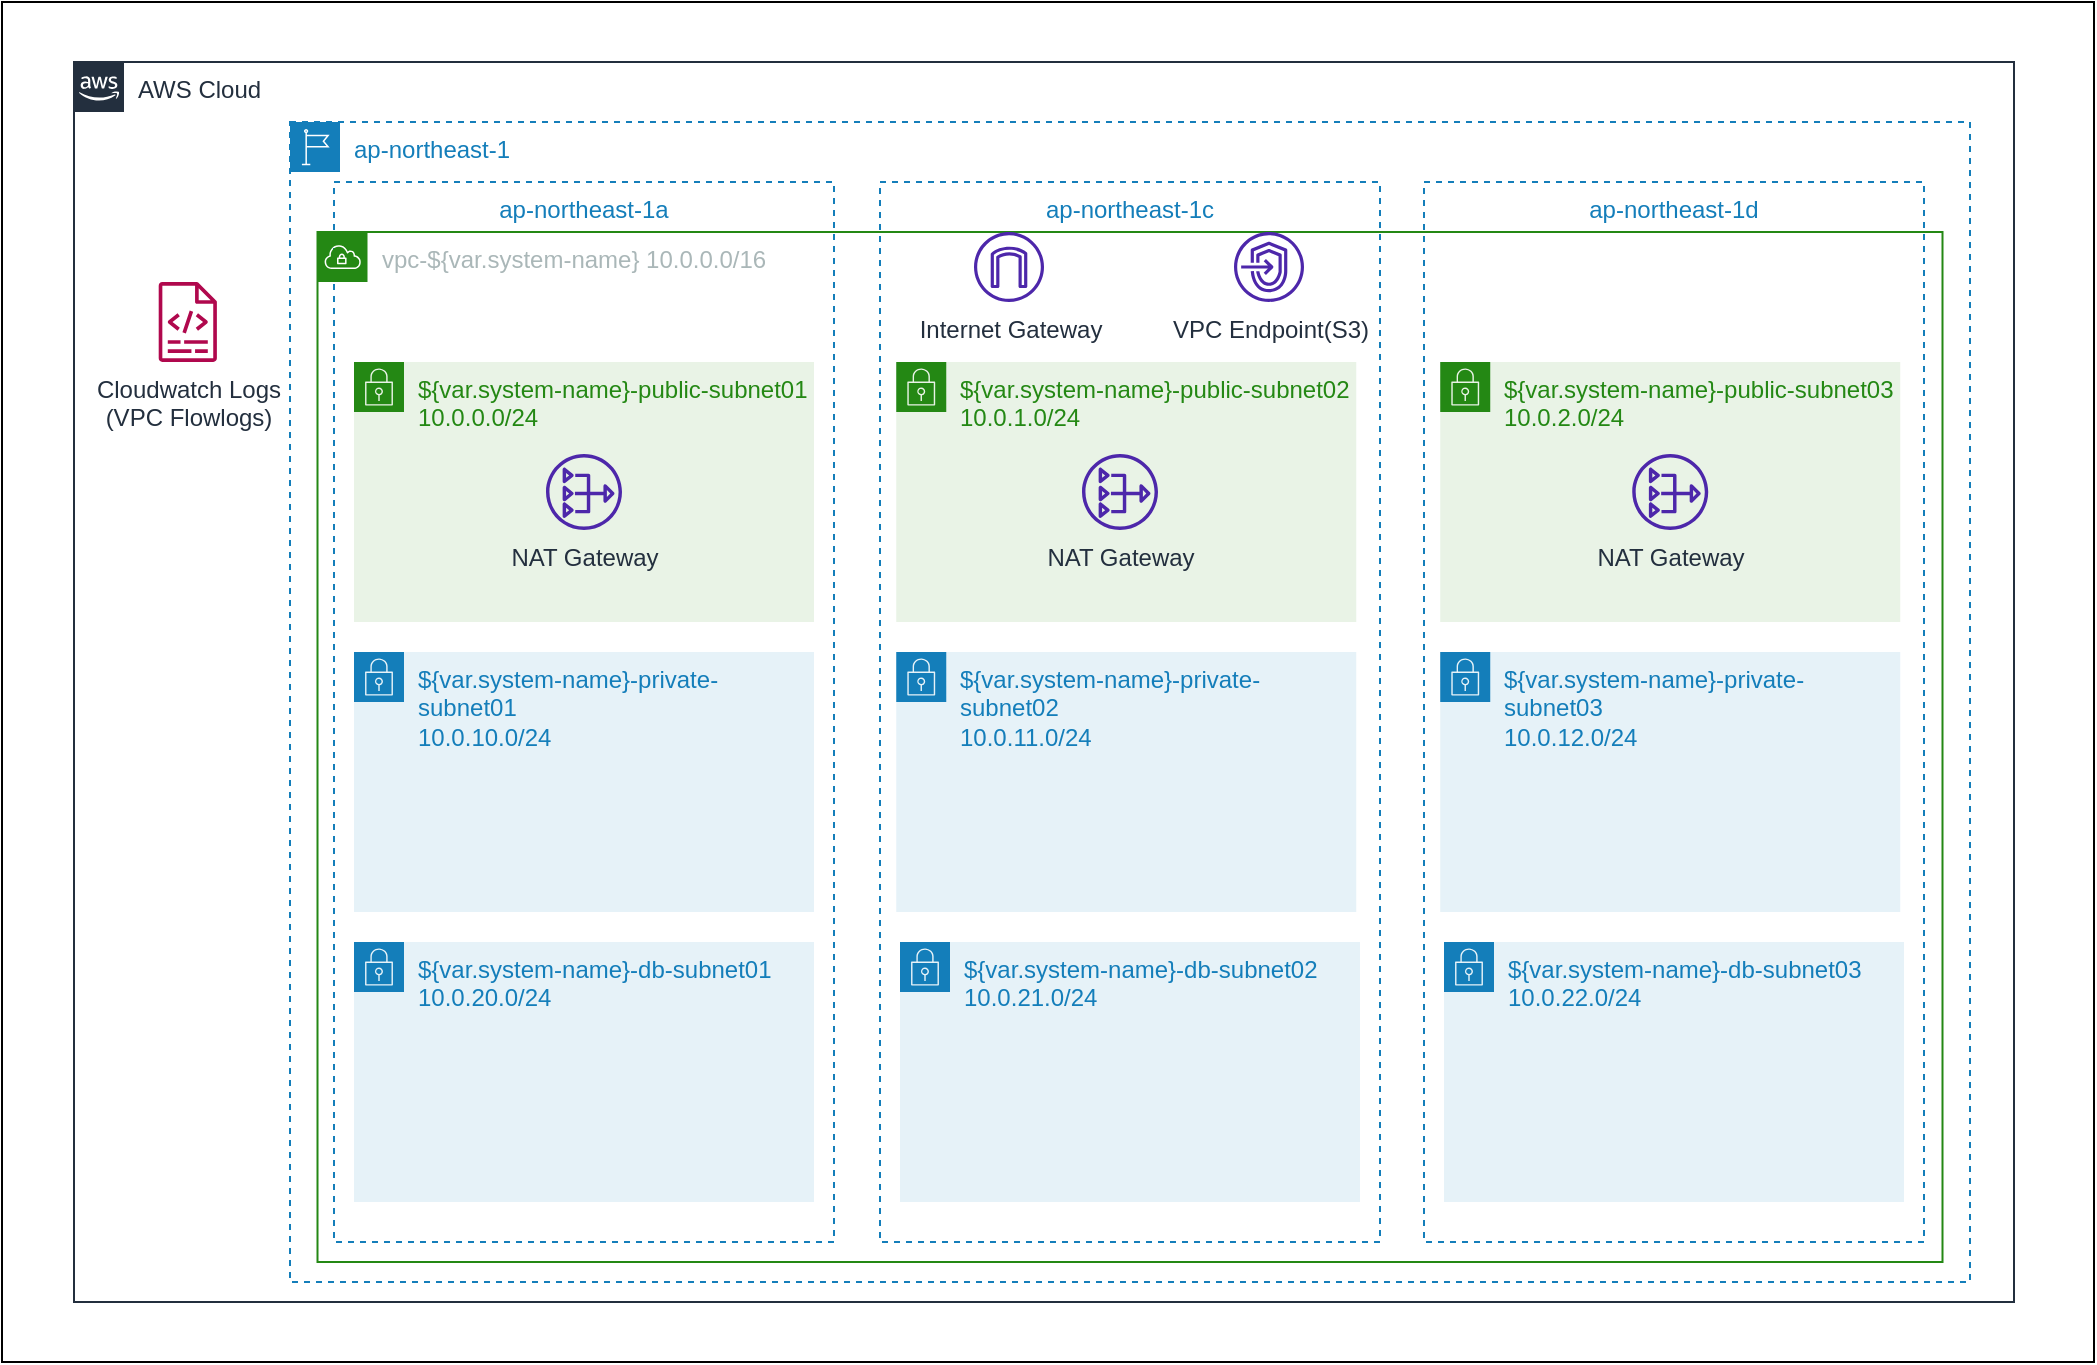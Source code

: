 <mxfile version="17.5.0" type="device"><diagram id="4NWCGA0mBt6hLFfbs0sy" name="Page-1"><mxGraphModel dx="1422" dy="705" grid="1" gridSize="10" guides="1" tooltips="1" connect="1" arrows="1" fold="1" page="1" pageScale="1" pageWidth="827" pageHeight="1169" math="0" shadow="0"><root><mxCell id="0"/><mxCell id="1" parent="0"/><mxCell id="_heMushaDNBs8quzeNvG-19" value="" style="rounded=0;whiteSpace=wrap;html=1;" parent="1" vertex="1"><mxGeometry x="44" y="40" width="1046" height="680" as="geometry"/></mxCell><mxCell id="vHOkfMocXVd43fNa7QPl-1" value="AWS Cloud" style="points=[[0,0],[0.25,0],[0.5,0],[0.75,0],[1,0],[1,0.25],[1,0.5],[1,0.75],[1,1],[0.75,1],[0.5,1],[0.25,1],[0,1],[0,0.75],[0,0.5],[0,0.25]];outlineConnect=0;gradientColor=none;html=1;whiteSpace=wrap;fontSize=12;fontStyle=0;container=1;pointerEvents=0;collapsible=0;recursiveResize=0;shape=mxgraph.aws4.group;grIcon=mxgraph.aws4.group_aws_cloud_alt;strokeColor=#232F3E;fillColor=none;verticalAlign=top;align=left;spacingLeft=30;fontColor=#232F3E;dashed=0;" parent="1" vertex="1"><mxGeometry x="80" y="70" width="970" height="620" as="geometry"/></mxCell><mxCell id="vHOkfMocXVd43fNa7QPl-2" value="ap-northeast-1" style="points=[[0,0],[0.25,0],[0.5,0],[0.75,0],[1,0],[1,0.25],[1,0.5],[1,0.75],[1,1],[0.75,1],[0.5,1],[0.25,1],[0,1],[0,0.75],[0,0.5],[0,0.25]];outlineConnect=0;gradientColor=none;html=1;whiteSpace=wrap;fontSize=12;fontStyle=0;container=1;pointerEvents=0;collapsible=0;recursiveResize=0;shape=mxgraph.aws4.group;grIcon=mxgraph.aws4.group_region;strokeColor=#147EBA;fillColor=none;verticalAlign=top;align=left;spacingLeft=30;fontColor=#147EBA;dashed=1;" parent="vHOkfMocXVd43fNa7QPl-1" vertex="1"><mxGeometry x="108" y="30" width="840" height="580" as="geometry"/></mxCell><mxCell id="vHOkfMocXVd43fNa7QPl-3" value="ap-northeast-1a" style="fillColor=none;strokeColor=#147EBA;dashed=1;verticalAlign=top;fontStyle=0;fontColor=#147EBA;" parent="vHOkfMocXVd43fNa7QPl-2" vertex="1"><mxGeometry x="22" y="30" width="250" height="530" as="geometry"/></mxCell><mxCell id="vHOkfMocXVd43fNa7QPl-4" value="ap-northeast-1c" style="fillColor=none;strokeColor=#147EBA;dashed=1;verticalAlign=top;fontStyle=0;fontColor=#147EBA;" parent="vHOkfMocXVd43fNa7QPl-2" vertex="1"><mxGeometry x="295" y="30" width="250" height="530" as="geometry"/></mxCell><mxCell id="vHOkfMocXVd43fNa7QPl-5" value="ap-northeast-1d" style="fillColor=none;strokeColor=#147EBA;dashed=1;verticalAlign=top;fontStyle=0;fontColor=#147EBA;" parent="vHOkfMocXVd43fNa7QPl-2" vertex="1"><mxGeometry x="567" y="30" width="250" height="530" as="geometry"/></mxCell><mxCell id="_heMushaDNBs8quzeNvG-1" value="vpc-${var.system-name} 10.0.0.0/16" style="points=[[0,0],[0.25,0],[0.5,0],[0.75,0],[1,0],[1,0.25],[1,0.5],[1,0.75],[1,1],[0.75,1],[0.5,1],[0.25,1],[0,1],[0,0.75],[0,0.5],[0,0.25]];outlineConnect=0;gradientColor=none;html=1;whiteSpace=wrap;fontSize=12;fontStyle=0;container=1;pointerEvents=0;collapsible=0;recursiveResize=0;shape=mxgraph.aws4.group;grIcon=mxgraph.aws4.group_vpc;strokeColor=#248814;fillColor=none;verticalAlign=top;align=left;spacingLeft=30;fontColor=#AAB7B8;dashed=0;" parent="vHOkfMocXVd43fNa7QPl-2" vertex="1"><mxGeometry x="13.75" y="55" width="812.5" height="515" as="geometry"/></mxCell><mxCell id="_heMushaDNBs8quzeNvG-9" value="${var.system-name}-private-subnet02&lt;br&gt;10.0.11.0/24" style="points=[[0,0],[0.25,0],[0.5,0],[0.75,0],[1,0],[1,0.25],[1,0.5],[1,0.75],[1,1],[0.75,1],[0.5,1],[0.25,1],[0,1],[0,0.75],[0,0.5],[0,0.25]];outlineConnect=0;gradientColor=none;html=1;whiteSpace=wrap;fontSize=12;fontStyle=0;container=1;pointerEvents=0;collapsible=0;recursiveResize=0;shape=mxgraph.aws4.group;grIcon=mxgraph.aws4.group_security_group;grStroke=0;strokeColor=#147EBA;fillColor=#E6F2F8;verticalAlign=top;align=left;spacingLeft=30;fontColor=#147EBA;dashed=0;" parent="_heMushaDNBs8quzeNvG-1" vertex="1"><mxGeometry x="289.38" y="210" width="230" height="130" as="geometry"/></mxCell><mxCell id="_heMushaDNBs8quzeNvG-12" value="${var.system-name}-db-subnet02&lt;br&gt;10.0.21.0/24" style="points=[[0,0],[0.25,0],[0.5,0],[0.75,0],[1,0],[1,0.25],[1,0.5],[1,0.75],[1,1],[0.75,1],[0.5,1],[0.25,1],[0,1],[0,0.75],[0,0.5],[0,0.25]];outlineConnect=0;gradientColor=none;html=1;whiteSpace=wrap;fontSize=12;fontStyle=0;container=1;pointerEvents=0;collapsible=0;recursiveResize=0;shape=mxgraph.aws4.group;grIcon=mxgraph.aws4.group_security_group;grStroke=0;strokeColor=#147EBA;fillColor=#E6F2F8;verticalAlign=top;align=left;spacingLeft=30;fontColor=#147EBA;dashed=0;" parent="_heMushaDNBs8quzeNvG-1" vertex="1"><mxGeometry x="291.25" y="355" width="230" height="130" as="geometry"/></mxCell><mxCell id="_heMushaDNBs8quzeNvG-3" value="${var.system-name}-public-subnet02&lt;br&gt;10.0.1.0/24" style="points=[[0,0],[0.25,0],[0.5,0],[0.75,0],[1,0],[1,0.25],[1,0.5],[1,0.75],[1,1],[0.75,1],[0.5,1],[0.25,1],[0,1],[0,0.75],[0,0.5],[0,0.25]];outlineConnect=0;gradientColor=none;html=1;whiteSpace=wrap;fontSize=12;fontStyle=0;container=1;pointerEvents=0;collapsible=0;recursiveResize=0;shape=mxgraph.aws4.group;grIcon=mxgraph.aws4.group_security_group;grStroke=0;strokeColor=#248814;fillColor=#E9F3E6;verticalAlign=top;align=left;spacingLeft=30;fontColor=#248814;dashed=0;rotation=0;" parent="_heMushaDNBs8quzeNvG-1" vertex="1"><mxGeometry x="289.38" y="65" width="230" height="130" as="geometry"/></mxCell><mxCell id="_heMushaDNBs8quzeNvG-16" value="NAT Gateway" style="sketch=0;outlineConnect=0;fontColor=#232F3E;gradientColor=none;fillColor=#4D27AA;strokeColor=none;dashed=0;verticalLabelPosition=bottom;verticalAlign=top;align=center;html=1;fontSize=12;fontStyle=0;aspect=fixed;pointerEvents=1;shape=mxgraph.aws4.nat_gateway;" parent="_heMushaDNBs8quzeNvG-3" vertex="1"><mxGeometry x="92.87" y="46" width="38" height="38" as="geometry"/></mxCell><mxCell id="_heMushaDNBs8quzeNvG-4" value="${var.system-name}-public-subnet03&lt;br&gt;10.0.2.0/24" style="points=[[0,0],[0.25,0],[0.5,0],[0.75,0],[1,0],[1,0.25],[1,0.5],[1,0.75],[1,1],[0.75,1],[0.5,1],[0.25,1],[0,1],[0,0.75],[0,0.5],[0,0.25]];outlineConnect=0;gradientColor=none;html=1;whiteSpace=wrap;fontSize=12;fontStyle=0;container=1;pointerEvents=0;collapsible=0;recursiveResize=0;shape=mxgraph.aws4.group;grIcon=mxgraph.aws4.group_security_group;grStroke=0;strokeColor=#248814;fillColor=#E9F3E6;verticalAlign=top;align=left;spacingLeft=30;fontColor=#248814;dashed=0;rotation=0;" parent="_heMushaDNBs8quzeNvG-1" vertex="1"><mxGeometry x="561.37" y="65" width="230" height="130" as="geometry"/></mxCell><mxCell id="_heMushaDNBs8quzeNvG-17" value="NAT Gateway" style="sketch=0;outlineConnect=0;fontColor=#232F3E;gradientColor=none;fillColor=#4D27AA;strokeColor=none;dashed=0;verticalLabelPosition=bottom;verticalAlign=top;align=center;html=1;fontSize=12;fontStyle=0;aspect=fixed;pointerEvents=1;shape=mxgraph.aws4.nat_gateway;" parent="_heMushaDNBs8quzeNvG-4" vertex="1"><mxGeometry x="96" y="46" width="38" height="38" as="geometry"/></mxCell><mxCell id="_heMushaDNBs8quzeNvG-10" value="${var.system-name}-private-subnet03&lt;br&gt;10.0.12.0/24" style="points=[[0,0],[0.25,0],[0.5,0],[0.75,0],[1,0],[1,0.25],[1,0.5],[1,0.75],[1,1],[0.75,1],[0.5,1],[0.25,1],[0,1],[0,0.75],[0,0.5],[0,0.25]];outlineConnect=0;gradientColor=none;html=1;whiteSpace=wrap;fontSize=12;fontStyle=0;container=1;pointerEvents=0;collapsible=0;recursiveResize=0;shape=mxgraph.aws4.group;grIcon=mxgraph.aws4.group_security_group;grStroke=0;strokeColor=#147EBA;fillColor=#E6F2F8;verticalAlign=top;align=left;spacingLeft=30;fontColor=#147EBA;dashed=0;" parent="_heMushaDNBs8quzeNvG-1" vertex="1"><mxGeometry x="561.37" y="210" width="230" height="130" as="geometry"/></mxCell><mxCell id="_heMushaDNBs8quzeNvG-13" value="${var.system-name}-db-subnet03&lt;br&gt;10.0.22.0/24" style="points=[[0,0],[0.25,0],[0.5,0],[0.75,0],[1,0],[1,0.25],[1,0.5],[1,0.75],[1,1],[0.75,1],[0.5,1],[0.25,1],[0,1],[0,0.75],[0,0.5],[0,0.25]];outlineConnect=0;gradientColor=none;html=1;whiteSpace=wrap;fontSize=12;fontStyle=0;container=1;pointerEvents=0;collapsible=0;recursiveResize=0;shape=mxgraph.aws4.group;grIcon=mxgraph.aws4.group_security_group;grStroke=0;strokeColor=#147EBA;fillColor=#E6F2F8;verticalAlign=top;align=left;spacingLeft=30;fontColor=#147EBA;dashed=0;" parent="_heMushaDNBs8quzeNvG-1" vertex="1"><mxGeometry x="563.25" y="355" width="230" height="130" as="geometry"/></mxCell><mxCell id="_heMushaDNBs8quzeNvG-14" value="Internet Gateway" style="sketch=0;outlineConnect=0;fontColor=#232F3E;gradientColor=none;fillColor=#4D27AA;strokeColor=none;dashed=0;verticalLabelPosition=bottom;verticalAlign=top;align=center;html=1;fontSize=12;fontStyle=0;aspect=fixed;pointerEvents=1;shape=mxgraph.aws4.internet_gateway;" parent="_heMushaDNBs8quzeNvG-1" vertex="1"><mxGeometry x="328.25" width="35" height="35" as="geometry"/></mxCell><mxCell id="_heMushaDNBs8quzeNvG-2" value="${var.system-name}-public-subnet01&lt;br&gt;10.0.0.0/24" style="points=[[0,0],[0.25,0],[0.5,0],[0.75,0],[1,0],[1,0.25],[1,0.5],[1,0.75],[1,1],[0.75,1],[0.5,1],[0.25,1],[0,1],[0,0.75],[0,0.5],[0,0.25]];outlineConnect=0;gradientColor=none;html=1;whiteSpace=wrap;fontSize=12;fontStyle=0;container=1;pointerEvents=0;collapsible=0;recursiveResize=0;shape=mxgraph.aws4.group;grIcon=mxgraph.aws4.group_security_group;grStroke=0;strokeColor=#248814;fillColor=#E9F3E6;verticalAlign=top;align=left;spacingLeft=30;fontColor=#248814;dashed=0;rotation=0;" parent="vHOkfMocXVd43fNa7QPl-2" vertex="1"><mxGeometry x="32" y="120" width="230" height="130" as="geometry"/></mxCell><mxCell id="_heMushaDNBs8quzeNvG-15" value="NAT Gateway" style="sketch=0;outlineConnect=0;fontColor=#232F3E;gradientColor=none;fillColor=#4D27AA;strokeColor=none;dashed=0;verticalLabelPosition=bottom;verticalAlign=top;align=center;html=1;fontSize=12;fontStyle=0;aspect=fixed;pointerEvents=1;shape=mxgraph.aws4.nat_gateway;" parent="_heMushaDNBs8quzeNvG-2" vertex="1"><mxGeometry x="96" y="46" width="38" height="38" as="geometry"/></mxCell><mxCell id="_heMushaDNBs8quzeNvG-11" value="${var.system-name}-db-subnet01&lt;br&gt;10.0.20.0/24" style="points=[[0,0],[0.25,0],[0.5,0],[0.75,0],[1,0],[1,0.25],[1,0.5],[1,0.75],[1,1],[0.75,1],[0.5,1],[0.25,1],[0,1],[0,0.75],[0,0.5],[0,0.25]];outlineConnect=0;gradientColor=none;html=1;whiteSpace=wrap;fontSize=12;fontStyle=0;container=1;pointerEvents=0;collapsible=0;recursiveResize=0;shape=mxgraph.aws4.group;grIcon=mxgraph.aws4.group_security_group;grStroke=0;strokeColor=#147EBA;fillColor=#E6F2F8;verticalAlign=top;align=left;spacingLeft=30;fontColor=#147EBA;dashed=0;" parent="vHOkfMocXVd43fNa7QPl-2" vertex="1"><mxGeometry x="32" y="410" width="230" height="130" as="geometry"/></mxCell><mxCell id="_heMushaDNBs8quzeNvG-5" value="${var.system-name}-private-subnet01&lt;br&gt;10.0.10.0/24" style="points=[[0,0],[0.25,0],[0.5,0],[0.75,0],[1,0],[1,0.25],[1,0.5],[1,0.75],[1,1],[0.75,1],[0.5,1],[0.25,1],[0,1],[0,0.75],[0,0.5],[0,0.25]];outlineConnect=0;gradientColor=none;html=1;whiteSpace=wrap;fontSize=12;fontStyle=0;container=1;pointerEvents=0;collapsible=0;recursiveResize=0;shape=mxgraph.aws4.group;grIcon=mxgraph.aws4.group_security_group;grStroke=0;strokeColor=#147EBA;fillColor=#E6F2F8;verticalAlign=top;align=left;spacingLeft=30;fontColor=#147EBA;dashed=0;" parent="vHOkfMocXVd43fNa7QPl-2" vertex="1"><mxGeometry x="32" y="265" width="230" height="130" as="geometry"/></mxCell><mxCell id="q5Ontj0LVSMMG1hK3Hj1-2" value="VPC Endpoint(S3)" style="sketch=0;outlineConnect=0;fontColor=#232F3E;gradientColor=none;fillColor=#4D27AA;strokeColor=none;dashed=0;verticalLabelPosition=bottom;verticalAlign=top;align=center;html=1;fontSize=12;fontStyle=0;aspect=fixed;pointerEvents=1;shape=mxgraph.aws4.endpoints;rotation=0;" vertex="1" parent="vHOkfMocXVd43fNa7QPl-2"><mxGeometry x="472" y="55" width="35" height="35" as="geometry"/></mxCell><mxCell id="_heMushaDNBs8quzeNvG-18" value="Cloudwatch Logs&lt;br&gt;(VPC Flowlogs)" style="sketch=0;outlineConnect=0;fontColor=#232F3E;gradientColor=none;fillColor=#B0084D;strokeColor=none;dashed=0;verticalLabelPosition=bottom;verticalAlign=top;align=center;html=1;fontSize=12;fontStyle=0;aspect=fixed;pointerEvents=1;shape=mxgraph.aws4.logs;" parent="vHOkfMocXVd43fNa7QPl-1" vertex="1"><mxGeometry x="30" y="110" width="53.79" height="40" as="geometry"/></mxCell></root></mxGraphModel></diagram></mxfile>